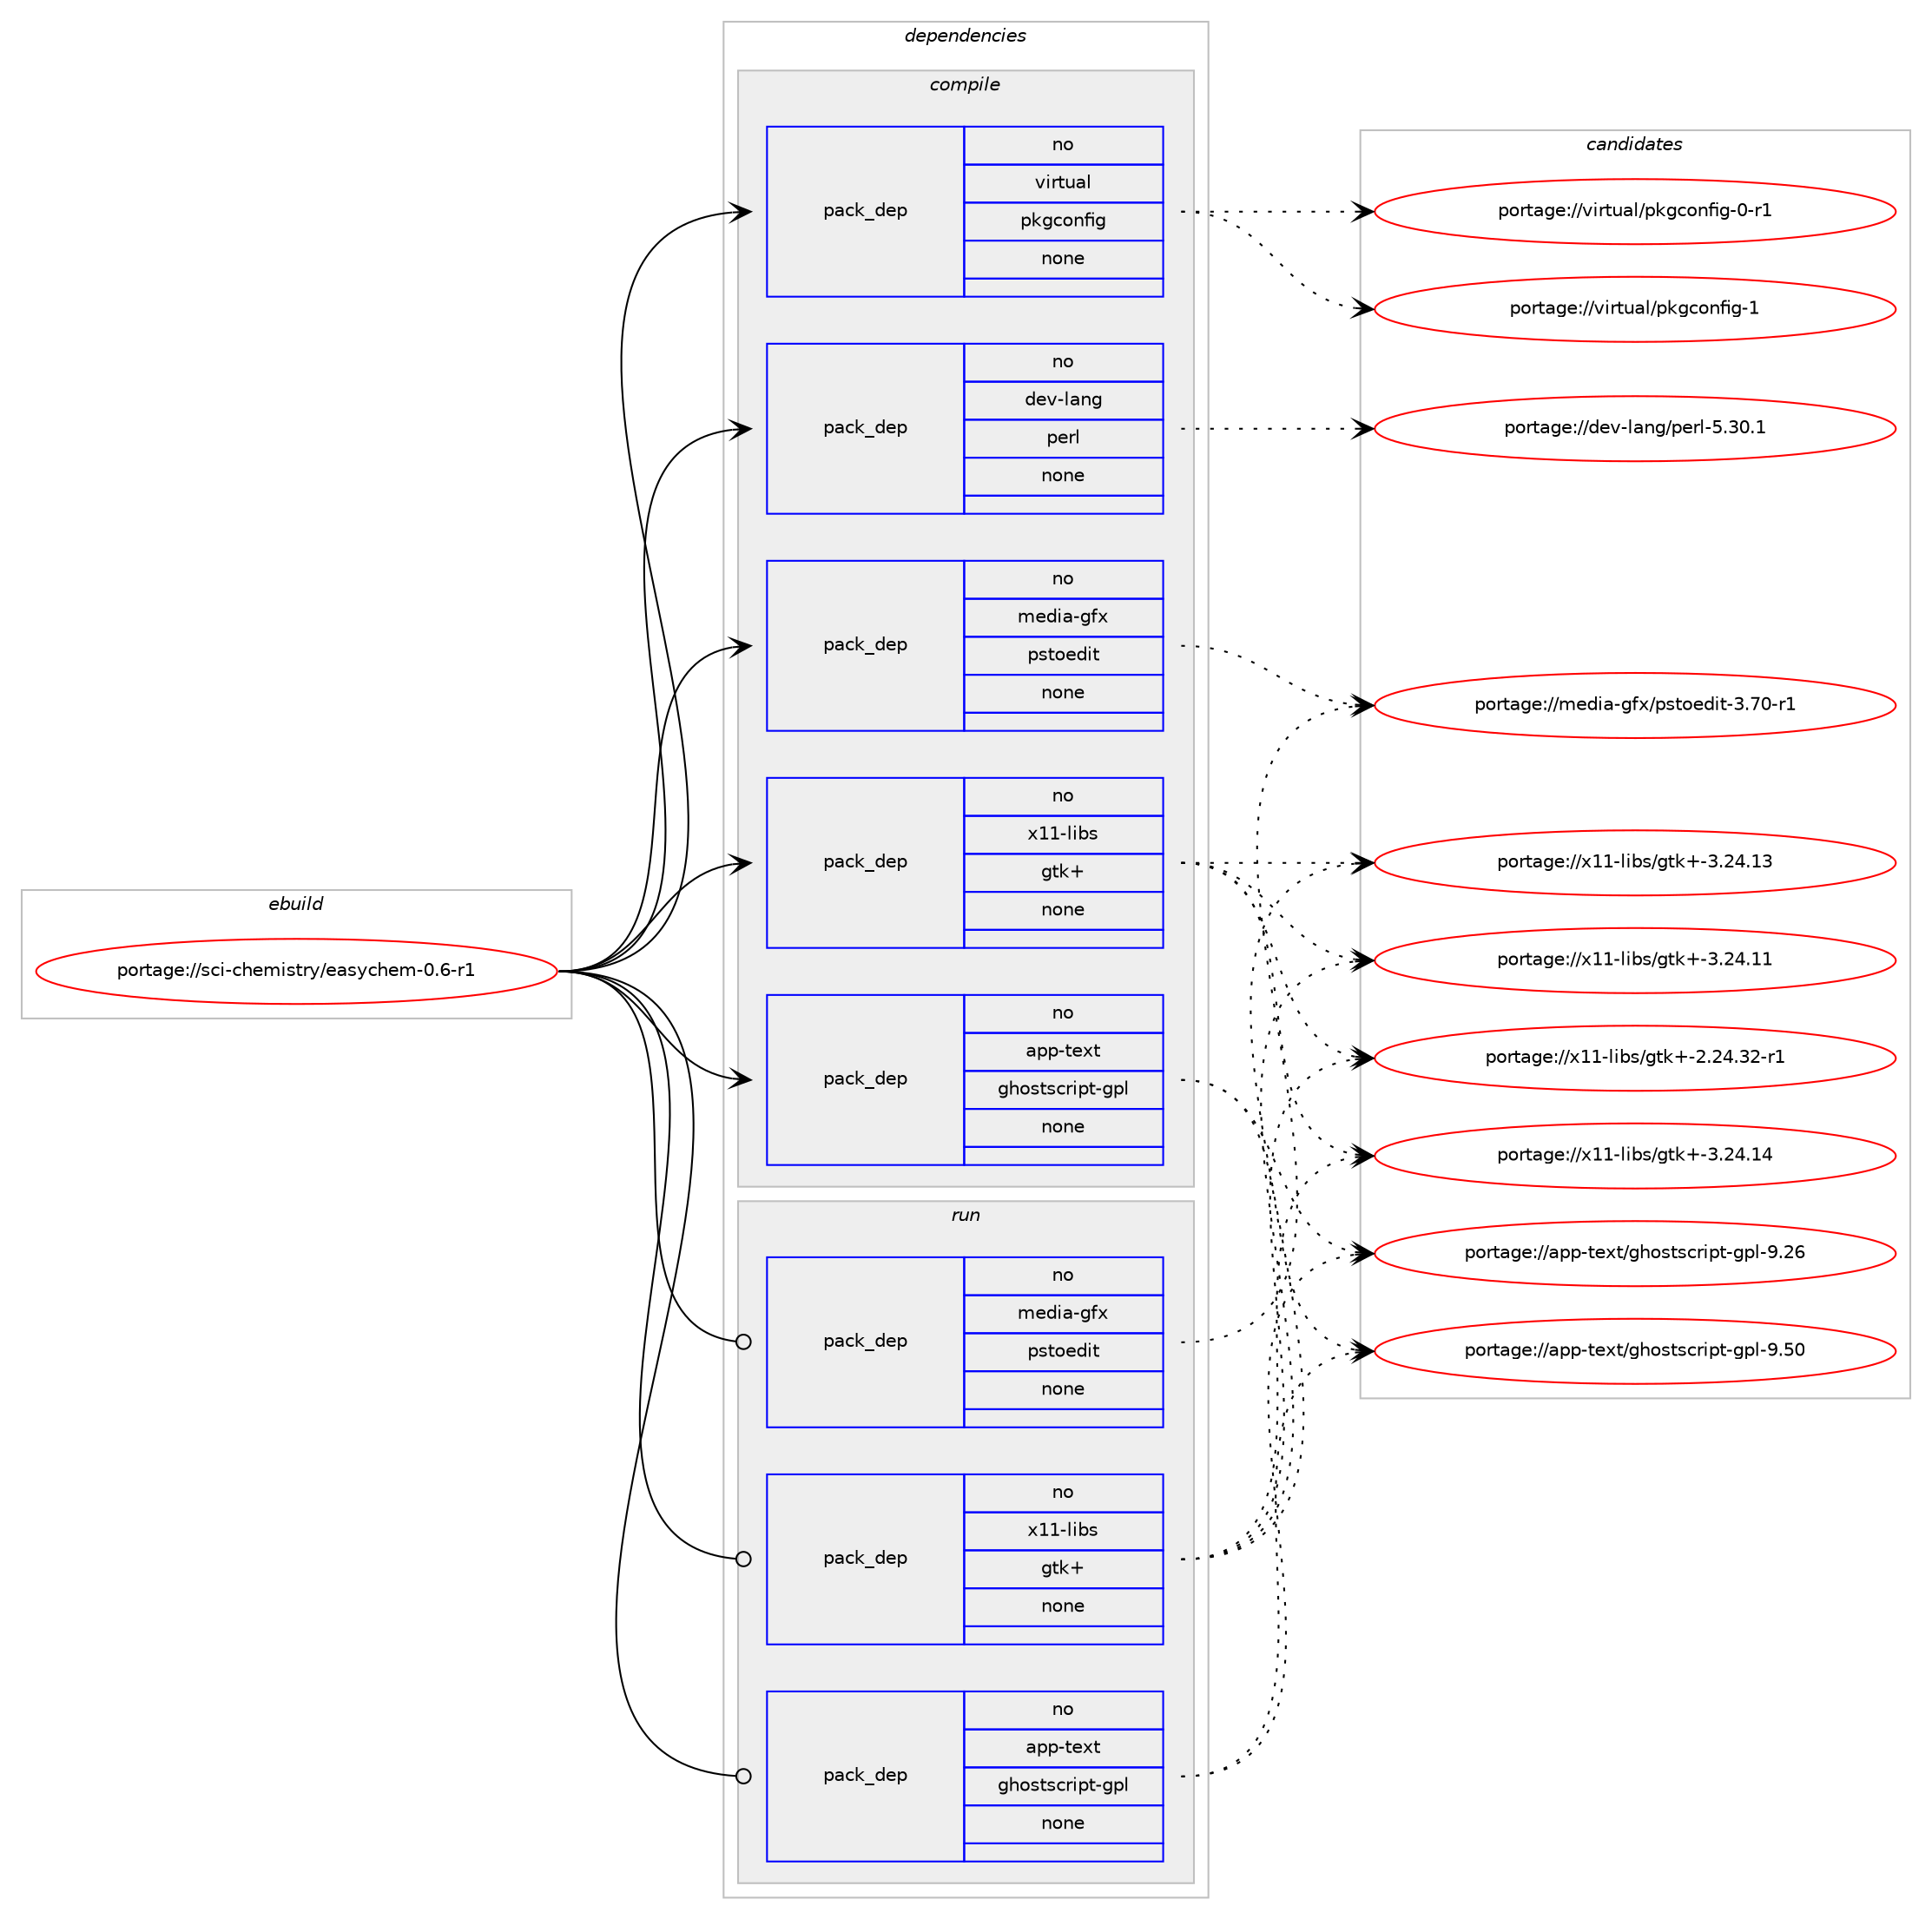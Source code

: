 digraph prolog {

# *************
# Graph options
# *************

newrank=true;
concentrate=true;
compound=true;
graph [rankdir=LR,fontname=Helvetica,fontsize=10,ranksep=1.5];#, ranksep=2.5, nodesep=0.2];
edge  [arrowhead=vee];
node  [fontname=Helvetica,fontsize=10];

# **********
# The ebuild
# **********

subgraph cluster_leftcol {
color=gray;
rank=same;
label=<<i>ebuild</i>>;
id [label="portage://sci-chemistry/easychem-0.6-r1", color=red, width=4, href="../sci-chemistry/easychem-0.6-r1.svg"];
}

# ****************
# The dependencies
# ****************

subgraph cluster_midcol {
color=gray;
label=<<i>dependencies</i>>;
subgraph cluster_compile {
fillcolor="#eeeeee";
style=filled;
label=<<i>compile</i>>;
subgraph pack75993 {
dependency97329 [label=<<TABLE BORDER="0" CELLBORDER="1" CELLSPACING="0" CELLPADDING="4" WIDTH="220"><TR><TD ROWSPAN="6" CELLPADDING="30">pack_dep</TD></TR><TR><TD WIDTH="110">no</TD></TR><TR><TD>app-text</TD></TR><TR><TD>ghostscript-gpl</TD></TR><TR><TD>none</TD></TR><TR><TD></TD></TR></TABLE>>, shape=none, color=blue];
}
id:e -> dependency97329:w [weight=20,style="solid",arrowhead="vee"];
subgraph pack75994 {
dependency97330 [label=<<TABLE BORDER="0" CELLBORDER="1" CELLSPACING="0" CELLPADDING="4" WIDTH="220"><TR><TD ROWSPAN="6" CELLPADDING="30">pack_dep</TD></TR><TR><TD WIDTH="110">no</TD></TR><TR><TD>dev-lang</TD></TR><TR><TD>perl</TD></TR><TR><TD>none</TD></TR><TR><TD></TD></TR></TABLE>>, shape=none, color=blue];
}
id:e -> dependency97330:w [weight=20,style="solid",arrowhead="vee"];
subgraph pack75995 {
dependency97331 [label=<<TABLE BORDER="0" CELLBORDER="1" CELLSPACING="0" CELLPADDING="4" WIDTH="220"><TR><TD ROWSPAN="6" CELLPADDING="30">pack_dep</TD></TR><TR><TD WIDTH="110">no</TD></TR><TR><TD>media-gfx</TD></TR><TR><TD>pstoedit</TD></TR><TR><TD>none</TD></TR><TR><TD></TD></TR></TABLE>>, shape=none, color=blue];
}
id:e -> dependency97331:w [weight=20,style="solid",arrowhead="vee"];
subgraph pack75996 {
dependency97332 [label=<<TABLE BORDER="0" CELLBORDER="1" CELLSPACING="0" CELLPADDING="4" WIDTH="220"><TR><TD ROWSPAN="6" CELLPADDING="30">pack_dep</TD></TR><TR><TD WIDTH="110">no</TD></TR><TR><TD>virtual</TD></TR><TR><TD>pkgconfig</TD></TR><TR><TD>none</TD></TR><TR><TD></TD></TR></TABLE>>, shape=none, color=blue];
}
id:e -> dependency97332:w [weight=20,style="solid",arrowhead="vee"];
subgraph pack75997 {
dependency97333 [label=<<TABLE BORDER="0" CELLBORDER="1" CELLSPACING="0" CELLPADDING="4" WIDTH="220"><TR><TD ROWSPAN="6" CELLPADDING="30">pack_dep</TD></TR><TR><TD WIDTH="110">no</TD></TR><TR><TD>x11-libs</TD></TR><TR><TD>gtk+</TD></TR><TR><TD>none</TD></TR><TR><TD></TD></TR></TABLE>>, shape=none, color=blue];
}
id:e -> dependency97333:w [weight=20,style="solid",arrowhead="vee"];
}
subgraph cluster_compileandrun {
fillcolor="#eeeeee";
style=filled;
label=<<i>compile and run</i>>;
}
subgraph cluster_run {
fillcolor="#eeeeee";
style=filled;
label=<<i>run</i>>;
subgraph pack75998 {
dependency97334 [label=<<TABLE BORDER="0" CELLBORDER="1" CELLSPACING="0" CELLPADDING="4" WIDTH="220"><TR><TD ROWSPAN="6" CELLPADDING="30">pack_dep</TD></TR><TR><TD WIDTH="110">no</TD></TR><TR><TD>app-text</TD></TR><TR><TD>ghostscript-gpl</TD></TR><TR><TD>none</TD></TR><TR><TD></TD></TR></TABLE>>, shape=none, color=blue];
}
id:e -> dependency97334:w [weight=20,style="solid",arrowhead="odot"];
subgraph pack75999 {
dependency97335 [label=<<TABLE BORDER="0" CELLBORDER="1" CELLSPACING="0" CELLPADDING="4" WIDTH="220"><TR><TD ROWSPAN="6" CELLPADDING="30">pack_dep</TD></TR><TR><TD WIDTH="110">no</TD></TR><TR><TD>media-gfx</TD></TR><TR><TD>pstoedit</TD></TR><TR><TD>none</TD></TR><TR><TD></TD></TR></TABLE>>, shape=none, color=blue];
}
id:e -> dependency97335:w [weight=20,style="solid",arrowhead="odot"];
subgraph pack76000 {
dependency97336 [label=<<TABLE BORDER="0" CELLBORDER="1" CELLSPACING="0" CELLPADDING="4" WIDTH="220"><TR><TD ROWSPAN="6" CELLPADDING="30">pack_dep</TD></TR><TR><TD WIDTH="110">no</TD></TR><TR><TD>x11-libs</TD></TR><TR><TD>gtk+</TD></TR><TR><TD>none</TD></TR><TR><TD></TD></TR></TABLE>>, shape=none, color=blue];
}
id:e -> dependency97336:w [weight=20,style="solid",arrowhead="odot"];
}
}

# **************
# The candidates
# **************

subgraph cluster_choices {
rank=same;
color=gray;
label=<<i>candidates</i>>;

subgraph choice75993 {
color=black;
nodesep=1;
choice97112112451161011201164710310411111511611599114105112116451031121084557465348 [label="portage://app-text/ghostscript-gpl-9.50", color=red, width=4,href="../app-text/ghostscript-gpl-9.50.svg"];
choice97112112451161011201164710310411111511611599114105112116451031121084557465054 [label="portage://app-text/ghostscript-gpl-9.26", color=red, width=4,href="../app-text/ghostscript-gpl-9.26.svg"];
dependency97329:e -> choice97112112451161011201164710310411111511611599114105112116451031121084557465348:w [style=dotted,weight="100"];
dependency97329:e -> choice97112112451161011201164710310411111511611599114105112116451031121084557465054:w [style=dotted,weight="100"];
}
subgraph choice75994 {
color=black;
nodesep=1;
choice10010111845108971101034711210111410845534651484649 [label="portage://dev-lang/perl-5.30.1", color=red, width=4,href="../dev-lang/perl-5.30.1.svg"];
dependency97330:e -> choice10010111845108971101034711210111410845534651484649:w [style=dotted,weight="100"];
}
subgraph choice75995 {
color=black;
nodesep=1;
choice10910110010597451031021204711211511611110110010511645514655484511449 [label="portage://media-gfx/pstoedit-3.70-r1", color=red, width=4,href="../media-gfx/pstoedit-3.70-r1.svg"];
dependency97331:e -> choice10910110010597451031021204711211511611110110010511645514655484511449:w [style=dotted,weight="100"];
}
subgraph choice75996 {
color=black;
nodesep=1;
choice1181051141161179710847112107103991111101021051034549 [label="portage://virtual/pkgconfig-1", color=red, width=4,href="../virtual/pkgconfig-1.svg"];
choice11810511411611797108471121071039911111010210510345484511449 [label="portage://virtual/pkgconfig-0-r1", color=red, width=4,href="../virtual/pkgconfig-0-r1.svg"];
dependency97332:e -> choice1181051141161179710847112107103991111101021051034549:w [style=dotted,weight="100"];
dependency97332:e -> choice11810511411611797108471121071039911111010210510345484511449:w [style=dotted,weight="100"];
}
subgraph choice75997 {
color=black;
nodesep=1;
choice1204949451081059811547103116107434551465052464952 [label="portage://x11-libs/gtk+-3.24.14", color=red, width=4,href="../x11-libs/gtk+-3.24.14.svg"];
choice1204949451081059811547103116107434551465052464951 [label="portage://x11-libs/gtk+-3.24.13", color=red, width=4,href="../x11-libs/gtk+-3.24.13.svg"];
choice1204949451081059811547103116107434551465052464949 [label="portage://x11-libs/gtk+-3.24.11", color=red, width=4,href="../x11-libs/gtk+-3.24.11.svg"];
choice12049494510810598115471031161074345504650524651504511449 [label="portage://x11-libs/gtk+-2.24.32-r1", color=red, width=4,href="../x11-libs/gtk+-2.24.32-r1.svg"];
dependency97333:e -> choice1204949451081059811547103116107434551465052464952:w [style=dotted,weight="100"];
dependency97333:e -> choice1204949451081059811547103116107434551465052464951:w [style=dotted,weight="100"];
dependency97333:e -> choice1204949451081059811547103116107434551465052464949:w [style=dotted,weight="100"];
dependency97333:e -> choice12049494510810598115471031161074345504650524651504511449:w [style=dotted,weight="100"];
}
subgraph choice75998 {
color=black;
nodesep=1;
choice97112112451161011201164710310411111511611599114105112116451031121084557465348 [label="portage://app-text/ghostscript-gpl-9.50", color=red, width=4,href="../app-text/ghostscript-gpl-9.50.svg"];
choice97112112451161011201164710310411111511611599114105112116451031121084557465054 [label="portage://app-text/ghostscript-gpl-9.26", color=red, width=4,href="../app-text/ghostscript-gpl-9.26.svg"];
dependency97334:e -> choice97112112451161011201164710310411111511611599114105112116451031121084557465348:w [style=dotted,weight="100"];
dependency97334:e -> choice97112112451161011201164710310411111511611599114105112116451031121084557465054:w [style=dotted,weight="100"];
}
subgraph choice75999 {
color=black;
nodesep=1;
choice10910110010597451031021204711211511611110110010511645514655484511449 [label="portage://media-gfx/pstoedit-3.70-r1", color=red, width=4,href="../media-gfx/pstoedit-3.70-r1.svg"];
dependency97335:e -> choice10910110010597451031021204711211511611110110010511645514655484511449:w [style=dotted,weight="100"];
}
subgraph choice76000 {
color=black;
nodesep=1;
choice1204949451081059811547103116107434551465052464952 [label="portage://x11-libs/gtk+-3.24.14", color=red, width=4,href="../x11-libs/gtk+-3.24.14.svg"];
choice1204949451081059811547103116107434551465052464951 [label="portage://x11-libs/gtk+-3.24.13", color=red, width=4,href="../x11-libs/gtk+-3.24.13.svg"];
choice1204949451081059811547103116107434551465052464949 [label="portage://x11-libs/gtk+-3.24.11", color=red, width=4,href="../x11-libs/gtk+-3.24.11.svg"];
choice12049494510810598115471031161074345504650524651504511449 [label="portage://x11-libs/gtk+-2.24.32-r1", color=red, width=4,href="../x11-libs/gtk+-2.24.32-r1.svg"];
dependency97336:e -> choice1204949451081059811547103116107434551465052464952:w [style=dotted,weight="100"];
dependency97336:e -> choice1204949451081059811547103116107434551465052464951:w [style=dotted,weight="100"];
dependency97336:e -> choice1204949451081059811547103116107434551465052464949:w [style=dotted,weight="100"];
dependency97336:e -> choice12049494510810598115471031161074345504650524651504511449:w [style=dotted,weight="100"];
}
}

}
